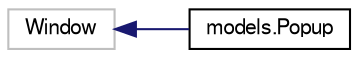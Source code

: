 digraph "Graphical Class Hierarchy"
{
  bgcolor="transparent";
  edge [fontname="FreeSans",fontsize="10",labelfontname="FreeSans",labelfontsize="10"];
  node [fontname="FreeSans",fontsize="10",shape=record];
  rankdir="LR";
  Node13 [label="Window",height=0.2,width=0.4,color="grey75"];
  Node13 -> Node0 [dir="back",color="midnightblue",fontsize="10",style="solid",fontname="FreeSans"];
  Node0 [label="models.Popup",height=0.2,width=0.4,color="black",URL="$classmodels_1_1Popup.html"];
}
